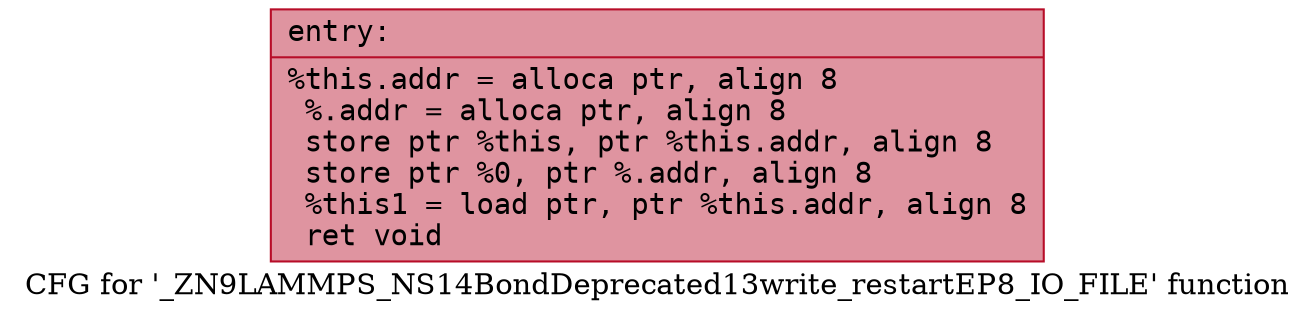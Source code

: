 digraph "CFG for '_ZN9LAMMPS_NS14BondDeprecated13write_restartEP8_IO_FILE' function" {
	label="CFG for '_ZN9LAMMPS_NS14BondDeprecated13write_restartEP8_IO_FILE' function";

	Node0x55ae99f5b8c0 [shape=record,color="#b70d28ff", style=filled, fillcolor="#b70d2870" fontname="Courier",label="{entry:\l|  %this.addr = alloca ptr, align 8\l  %.addr = alloca ptr, align 8\l  store ptr %this, ptr %this.addr, align 8\l  store ptr %0, ptr %.addr, align 8\l  %this1 = load ptr, ptr %this.addr, align 8\l  ret void\l}"];
}
